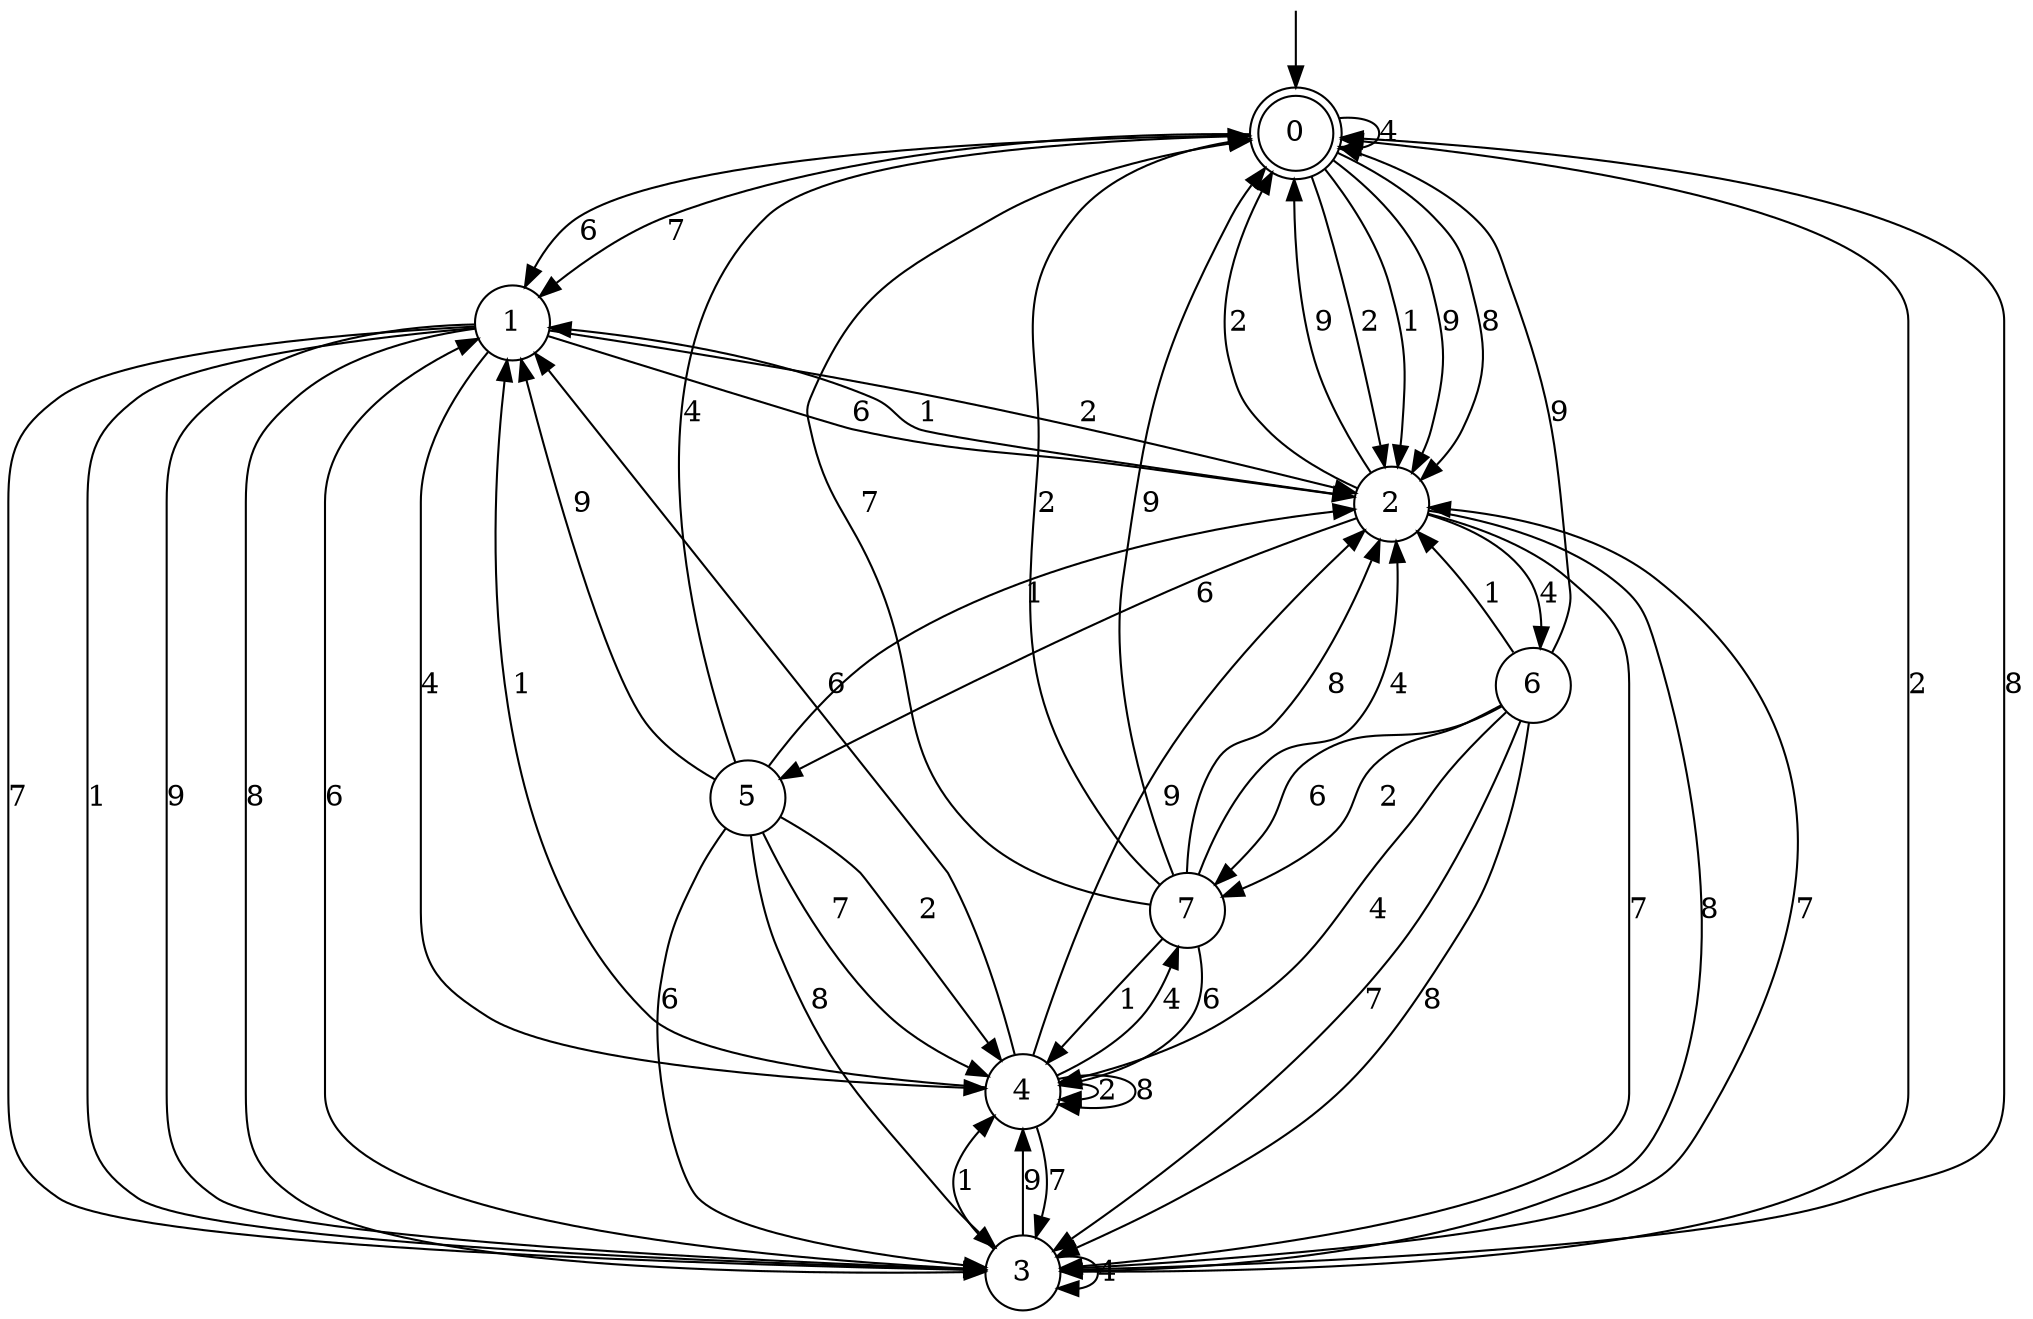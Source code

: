 digraph g {

	s0 [shape="doublecircle" label="0"];
	s1 [shape="circle" label="1"];
	s2 [shape="circle" label="2"];
	s3 [shape="circle" label="3"];
	s4 [shape="circle" label="4"];
	s5 [shape="circle" label="5"];
	s6 [shape="circle" label="6"];
	s7 [shape="circle" label="7"];
	s0 -> s1 [label="7"];
	s0 -> s2 [label="2"];
	s0 -> s2 [label="1"];
	s0 -> s1 [label="6"];
	s0 -> s2 [label="9"];
	s0 -> s2 [label="8"];
	s0 -> s0 [label="4"];
	s1 -> s3 [label="7"];
	s1 -> s2 [label="2"];
	s1 -> s3 [label="1"];
	s1 -> s2 [label="6"];
	s1 -> s3 [label="9"];
	s1 -> s3 [label="8"];
	s1 -> s4 [label="4"];
	s2 -> s3 [label="7"];
	s2 -> s0 [label="2"];
	s2 -> s1 [label="1"];
	s2 -> s5 [label="6"];
	s2 -> s0 [label="9"];
	s2 -> s3 [label="8"];
	s2 -> s6 [label="4"];
	s3 -> s2 [label="7"];
	s3 -> s0 [label="2"];
	s3 -> s4 [label="1"];
	s3 -> s1 [label="6"];
	s3 -> s4 [label="9"];
	s3 -> s0 [label="8"];
	s3 -> s3 [label="4"];
	s4 -> s3 [label="7"];
	s4 -> s4 [label="2"];
	s4 -> s1 [label="1"];
	s4 -> s1 [label="6"];
	s4 -> s2 [label="9"];
	s4 -> s4 [label="8"];
	s4 -> s7 [label="4"];
	s5 -> s4 [label="7"];
	s5 -> s4 [label="2"];
	s5 -> s2 [label="1"];
	s5 -> s3 [label="6"];
	s5 -> s1 [label="9"];
	s5 -> s3 [label="8"];
	s5 -> s0 [label="4"];
	s6 -> s3 [label="7"];
	s6 -> s7 [label="2"];
	s6 -> s2 [label="1"];
	s6 -> s7 [label="6"];
	s6 -> s0 [label="9"];
	s6 -> s3 [label="8"];
	s6 -> s4 [label="4"];
	s7 -> s0 [label="7"];
	s7 -> s0 [label="2"];
	s7 -> s4 [label="1"];
	s7 -> s4 [label="6"];
	s7 -> s0 [label="9"];
	s7 -> s2 [label="8"];
	s7 -> s2 [label="4"];

__start0 [label="" shape="none" width="0" height="0"];
__start0 -> s0;

}
